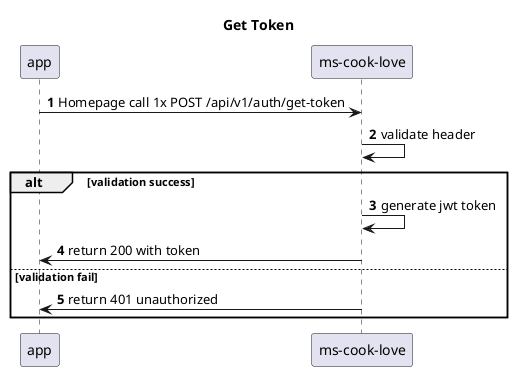 @startuml
'https://plantuml.com/sequence-diagram

title Get Token
autonumber
participant app
participant "ms-cook-love" as mcl

app -> mcl: Homepage call 1x POST /api/v1/auth/get-token
mcl -> mcl: validate header
alt validation success
 mcl -> mcl: generate jwt token
 mcl -> app: return 200 with token
else validation fail
    mcl->app: return 401 unauthorized
end

@enduml